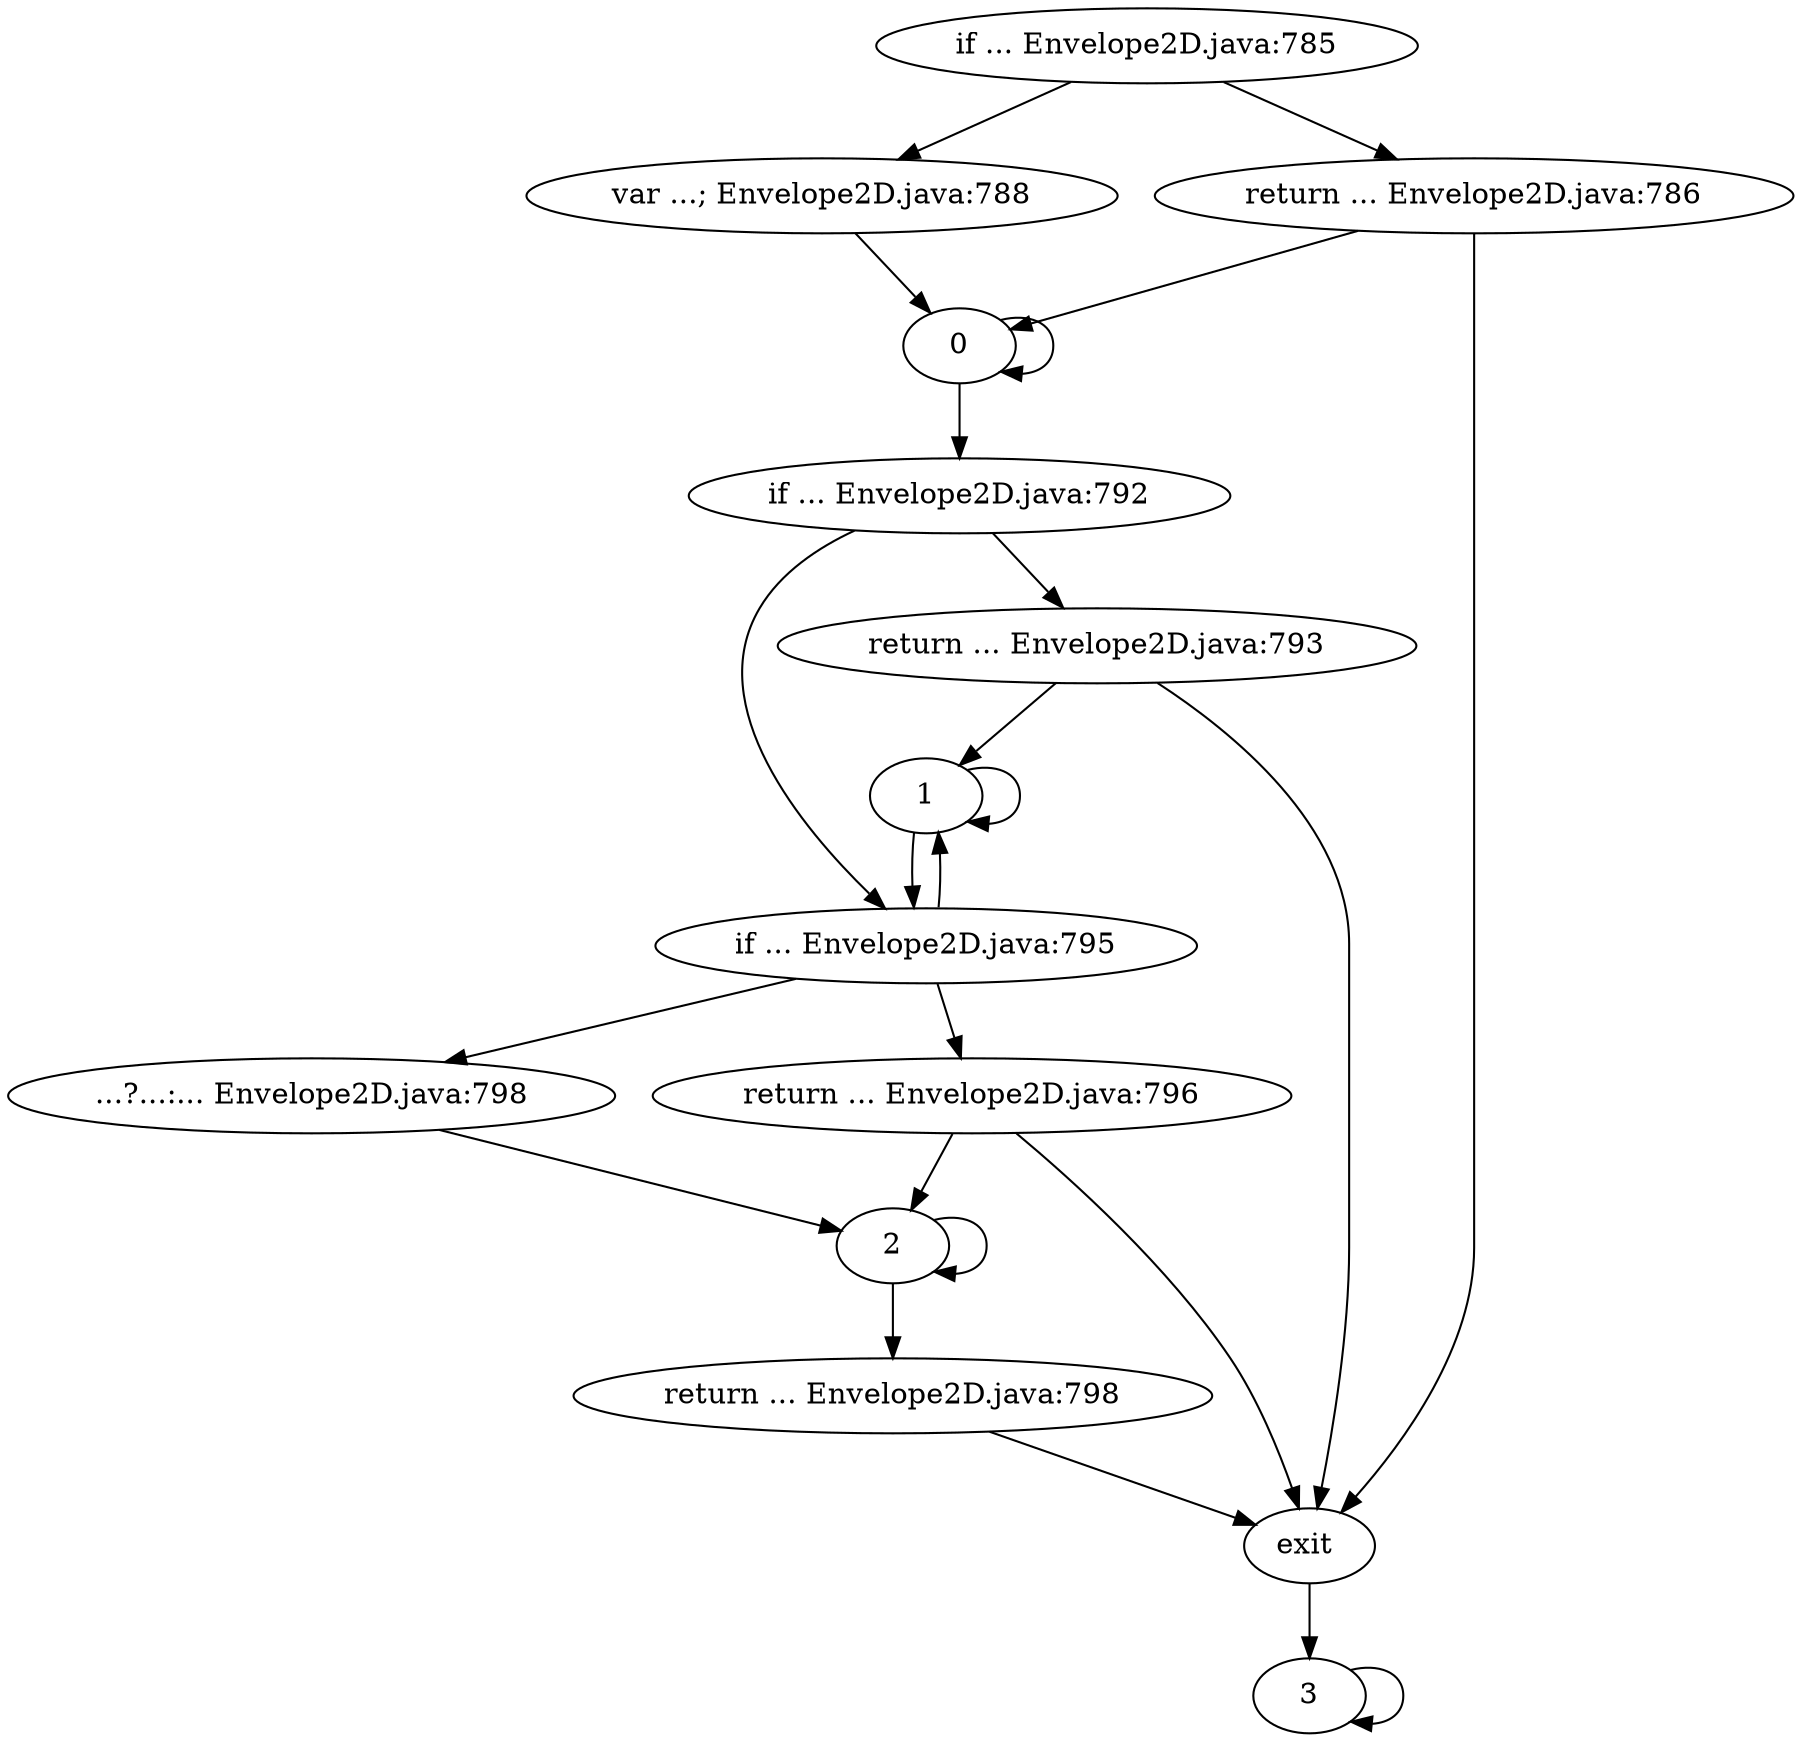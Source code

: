 strict digraph {"if ... Envelope2D.java:785" -> "return ... Envelope2D.java:786"
-> "0"
"if ... Envelope2D.java:785" -> "var ...; Envelope2D.java:788"
-> "0"

-> "0"
->
"if ... Envelope2D.java:792" -> "return ... Envelope2D.java:793"
-> "1"
"if ... Envelope2D.java:792" -> "if ... Envelope2D.java:795"
-> "1"

-> "1"
->
"if ... Envelope2D.java:795" -> "return ... Envelope2D.java:796"
-> "2"
"if ... Envelope2D.java:795" -> "...?...:... Envelope2D.java:798"
-> "2"

-> "2"
->
"return ... Envelope2D.java:798" -> "exit "
-> "3"

-> "3"
"return ... Envelope2D.java:786" -> "exit "
-> "3"

-> "3"
"return ... Envelope2D.java:793" -> "exit "
-> "3"

-> "3"
"return ... Envelope2D.java:796" -> "exit "
-> "3"

-> "3"
}